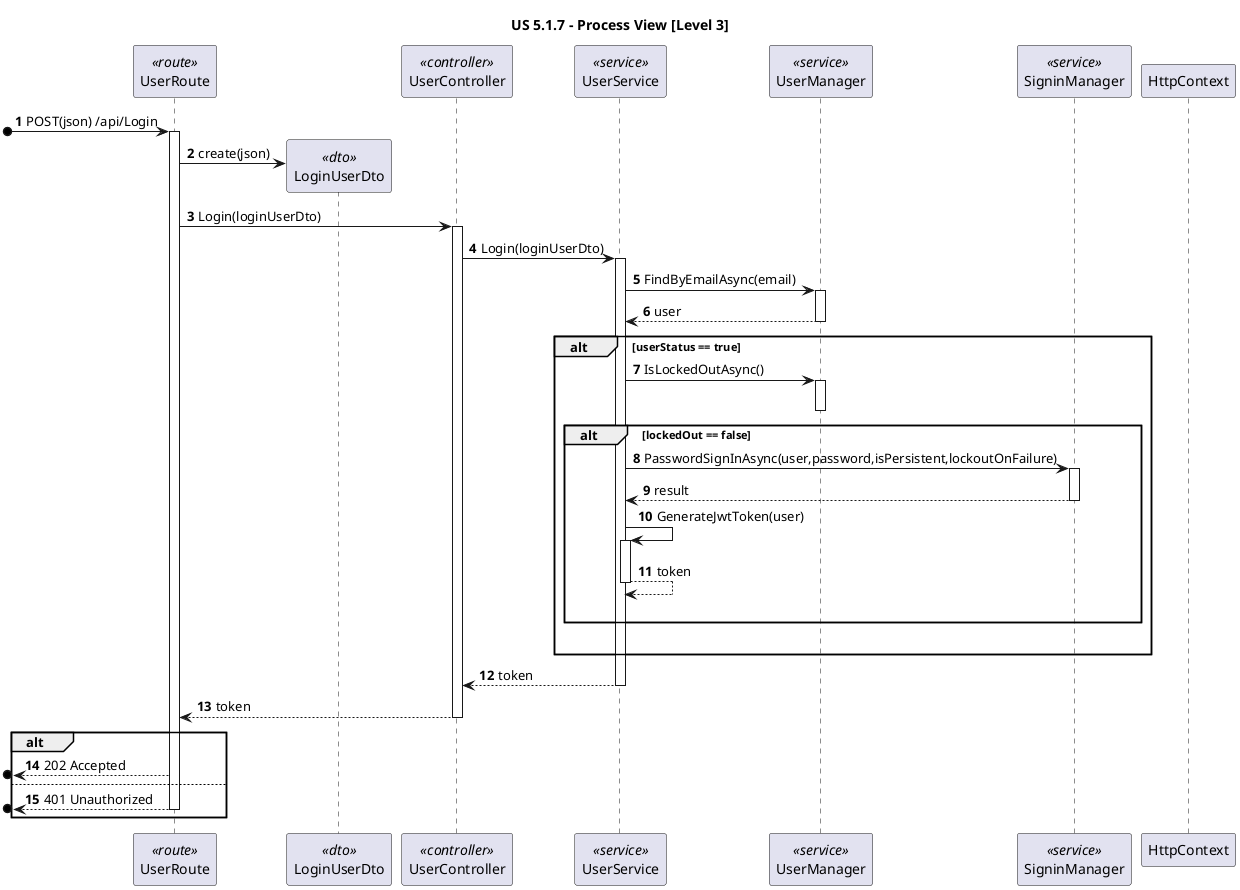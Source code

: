 @startuml

title "US 5.1.7 - Process View [Level 3]"

autonumber
participant "UserRoute" as ROUTE <<route>>
participant "LoginUserDto" as DTO <<dto>>
participant "UserController" as CTRL <<controller>>
participant "UserService" as SVC <<service>>
participant "UserManager" as IEL <<service>>
participant "SigninManager" as SIM <<service>>
participant "HttpContext" as HC

[o-> ROUTE: POST(json) /api/Login
activate ROUTE

ROUTE -> DTO **: create(json)

ROUTE -> CTRL: Login(loginUserDto)
activate CTRL

CTRL ->  SVC: Login(loginUserDto)
activate SVC

SVC -> IEL : FindByEmailAsync(email)
activate IEL

IEL --> SVC : user
deactivate IEL

alt userStatus == true
    SVC -> IEL: IsLockedOutAsync()
    activate IEL
    deactivate IEL

    alt lockedOut == false

    SVC -> SIM : PasswordSignInAsync(user,password,isPersistent,lockoutOnFailure)
    activate SIM

    SIM --> SVC: result
    deactivate SIM
    
    SVC -> SVC: GenerateJwtToken(user)
    activate SVC

    SVC --> SVC: token
    deactivate SVC
    |||
    end alt
    |||
end alt


SVC --> CTRL: token
deactivate SVC

CTRL --> ROUTE: token
deactivate CTRL

alt 
[o<-- ROUTE : 202 Accepted

else

[o<-- ROUTE : 401 Unauthorized
deactivate ROUTE
end alt


@enduml